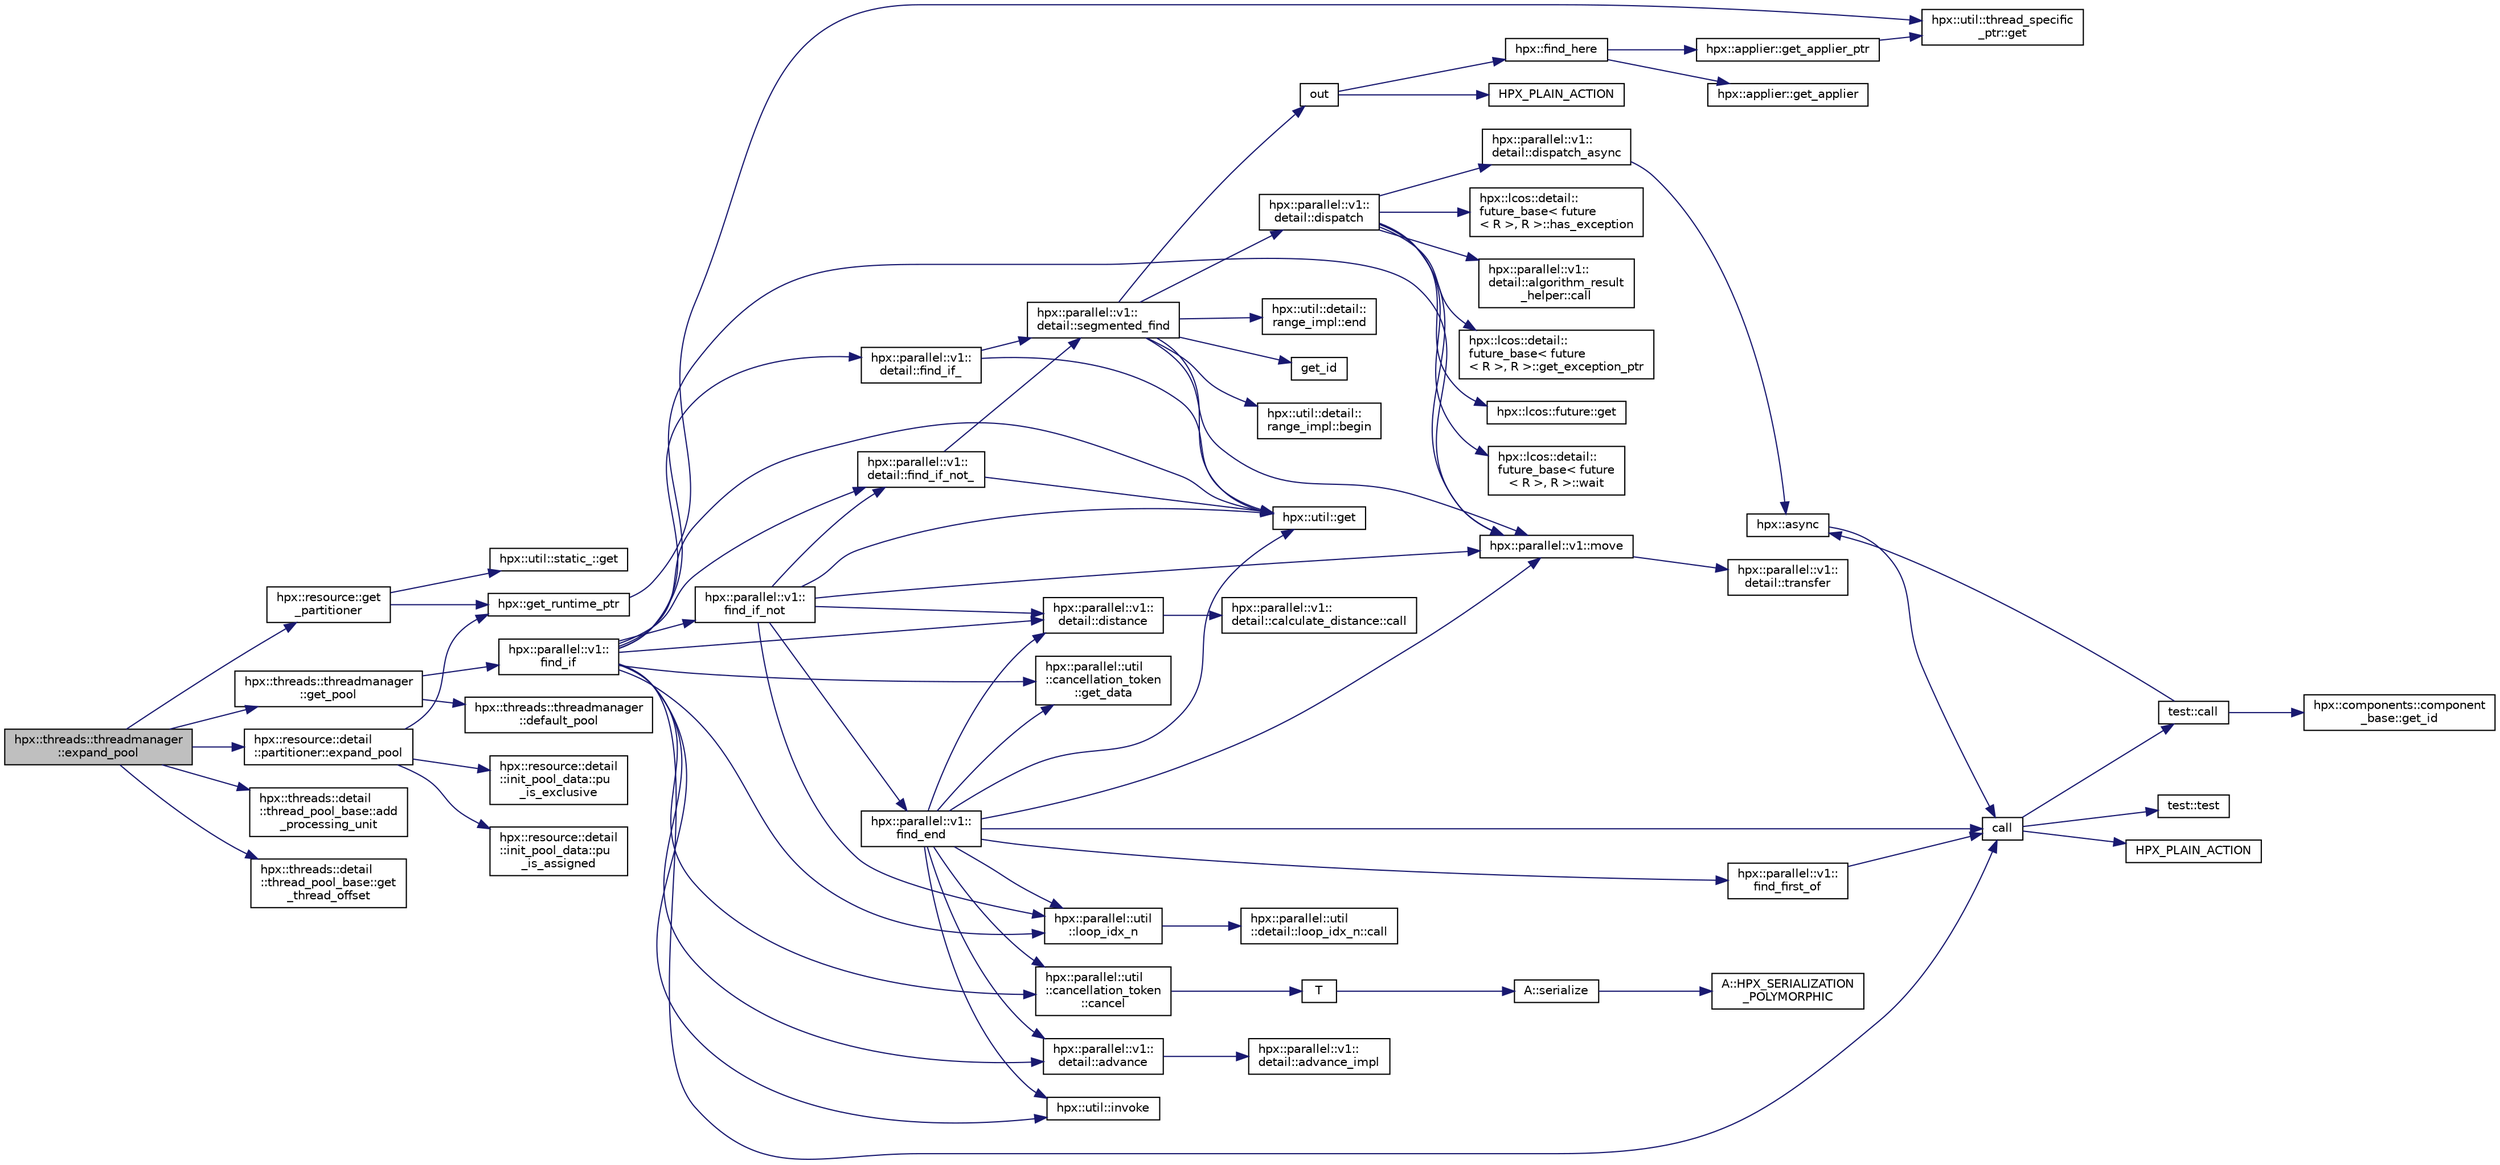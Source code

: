digraph "hpx::threads::threadmanager::expand_pool"
{
  edge [fontname="Helvetica",fontsize="10",labelfontname="Helvetica",labelfontsize="10"];
  node [fontname="Helvetica",fontsize="10",shape=record];
  rankdir="LR";
  Node696 [label="hpx::threads::threadmanager\l::expand_pool",height=0.2,width=0.4,color="black", fillcolor="grey75", style="filled", fontcolor="black"];
  Node696 -> Node697 [color="midnightblue",fontsize="10",style="solid",fontname="Helvetica"];
  Node697 [label="hpx::resource::get\l_partitioner",height=0.2,width=0.4,color="black", fillcolor="white", style="filled",URL="$dd/da5/namespacehpx_1_1resource.html#af91354c369d9a22a00581d6b6da7d0ee"];
  Node697 -> Node698 [color="midnightblue",fontsize="10",style="solid",fontname="Helvetica"];
  Node698 [label="hpx::util::static_::get",height=0.2,width=0.4,color="black", fillcolor="white", style="filled",URL="$d3/dbb/structhpx_1_1util_1_1static__.html#a2967c633948a3bf17a3b5405ef5a8318"];
  Node697 -> Node699 [color="midnightblue",fontsize="10",style="solid",fontname="Helvetica"];
  Node699 [label="hpx::get_runtime_ptr",height=0.2,width=0.4,color="black", fillcolor="white", style="filled",URL="$d8/d83/namespacehpx.html#af29daf2bb3e01b4d6495a1742b6cce64"];
  Node699 -> Node700 [color="midnightblue",fontsize="10",style="solid",fontname="Helvetica"];
  Node700 [label="hpx::util::thread_specific\l_ptr::get",height=0.2,width=0.4,color="black", fillcolor="white", style="filled",URL="$d4/d4c/structhpx_1_1util_1_1thread__specific__ptr.html#a3b27d8520710478aa41d1f74206bdba9"];
  Node696 -> Node701 [color="midnightblue",fontsize="10",style="solid",fontname="Helvetica"];
  Node701 [label="hpx::resource::detail\l::partitioner::expand_pool",height=0.2,width=0.4,color="black", fillcolor="white", style="filled",URL="$d0/dab/classhpx_1_1resource_1_1detail_1_1partitioner.html#a65f8a24b2159a999be1d5cabf35fe236"];
  Node701 -> Node699 [color="midnightblue",fontsize="10",style="solid",fontname="Helvetica"];
  Node701 -> Node702 [color="midnightblue",fontsize="10",style="solid",fontname="Helvetica"];
  Node702 [label="hpx::resource::detail\l::init_pool_data::pu\l_is_exclusive",height=0.2,width=0.4,color="black", fillcolor="white", style="filled",URL="$dc/d21/classhpx_1_1resource_1_1detail_1_1init__pool__data.html#ae87d75e52b8c3887abe2b3bea9f719d3"];
  Node701 -> Node703 [color="midnightblue",fontsize="10",style="solid",fontname="Helvetica"];
  Node703 [label="hpx::resource::detail\l::init_pool_data::pu\l_is_assigned",height=0.2,width=0.4,color="black", fillcolor="white", style="filled",URL="$dc/d21/classhpx_1_1resource_1_1detail_1_1init__pool__data.html#a068307cf3c566af597b9df1580ba231f"];
  Node696 -> Node704 [color="midnightblue",fontsize="10",style="solid",fontname="Helvetica"];
  Node704 [label="hpx::threads::threadmanager\l::get_pool",height=0.2,width=0.4,color="black", fillcolor="white", style="filled",URL="$d5/daa/classhpx_1_1threads_1_1threadmanager.html#a845e1a0201a5d57de5855af30324a4b3"];
  Node704 -> Node705 [color="midnightblue",fontsize="10",style="solid",fontname="Helvetica"];
  Node705 [label="hpx::threads::threadmanager\l::default_pool",height=0.2,width=0.4,color="black", fillcolor="white", style="filled",URL="$d5/daa/classhpx_1_1threads_1_1threadmanager.html#a851f067d03b5dd1c5e6a9a6a841e05df"];
  Node704 -> Node706 [color="midnightblue",fontsize="10",style="solid",fontname="Helvetica"];
  Node706 [label="hpx::parallel::v1::\lfind_if",height=0.2,width=0.4,color="black", fillcolor="white", style="filled",URL="$db/db9/namespacehpx_1_1parallel_1_1v1.html#a1f66ab2a9b26ef5b5ed2c08194586b86"];
  Node706 -> Node707 [color="midnightblue",fontsize="10",style="solid",fontname="Helvetica"];
  Node707 [label="hpx::parallel::v1::\ldetail::find_if_",height=0.2,width=0.4,color="black", fillcolor="white", style="filled",URL="$d2/ddd/namespacehpx_1_1parallel_1_1v1_1_1detail.html#a27a6efa17deb9853d278e8c4ca8b78e8"];
  Node707 -> Node708 [color="midnightblue",fontsize="10",style="solid",fontname="Helvetica"];
  Node708 [label="hpx::util::get",height=0.2,width=0.4,color="black", fillcolor="white", style="filled",URL="$df/dad/namespacehpx_1_1util.html#a5cbd3c41f03f4d4acaedaa4777e3cc02"];
  Node707 -> Node709 [color="midnightblue",fontsize="10",style="solid",fontname="Helvetica"];
  Node709 [label="hpx::parallel::v1::\ldetail::segmented_find",height=0.2,width=0.4,color="black", fillcolor="white", style="filled",URL="$d2/ddd/namespacehpx_1_1parallel_1_1v1_1_1detail.html#a7f37c815b51093d10c3ee3e3bb44280f"];
  Node709 -> Node710 [color="midnightblue",fontsize="10",style="solid",fontname="Helvetica"];
  Node710 [label="hpx::util::detail::\lrange_impl::end",height=0.2,width=0.4,color="black", fillcolor="white", style="filled",URL="$d4/d4a/namespacehpx_1_1util_1_1detail_1_1range__impl.html#afb2ea48b0902f52ee4d8b764807b4316"];
  Node709 -> Node711 [color="midnightblue",fontsize="10",style="solid",fontname="Helvetica"];
  Node711 [label="out",height=0.2,width=0.4,color="black", fillcolor="white", style="filled",URL="$d5/d69/wait__all__hang__1946_8cpp.html#ae95890c5079ed07d292e9e2c1b187e97"];
  Node711 -> Node712 [color="midnightblue",fontsize="10",style="solid",fontname="Helvetica"];
  Node712 [label="hpx::find_here",height=0.2,width=0.4,color="black", fillcolor="white", style="filled",URL="$d8/d83/namespacehpx.html#af07c1b6e26bcdfb1138643a1a2133cf4",tooltip="Return the global id representing this locality. "];
  Node712 -> Node713 [color="midnightblue",fontsize="10",style="solid",fontname="Helvetica"];
  Node713 [label="hpx::applier::get_applier_ptr",height=0.2,width=0.4,color="black", fillcolor="white", style="filled",URL="$d8/dcb/namespacehpx_1_1applier.html#a617483cf2b77ad3a0aa428ade7b35299"];
  Node713 -> Node700 [color="midnightblue",fontsize="10",style="solid",fontname="Helvetica"];
  Node712 -> Node714 [color="midnightblue",fontsize="10",style="solid",fontname="Helvetica"];
  Node714 [label="hpx::applier::get_applier",height=0.2,width=0.4,color="black", fillcolor="white", style="filled",URL="$d8/dcb/namespacehpx_1_1applier.html#aba1147ab54a476403b37f20a39b1e239"];
  Node711 -> Node715 [color="midnightblue",fontsize="10",style="solid",fontname="Helvetica"];
  Node715 [label="HPX_PLAIN_ACTION",height=0.2,width=0.4,color="black", fillcolor="white", style="filled",URL="$d5/d69/wait__all__hang__1946_8cpp.html#ac9bd456810a9b90073efb27cea0b1cc0"];
  Node709 -> Node716 [color="midnightblue",fontsize="10",style="solid",fontname="Helvetica"];
  Node716 [label="hpx::parallel::v1::\ldetail::dispatch",height=0.2,width=0.4,color="black", fillcolor="white", style="filled",URL="$d2/ddd/namespacehpx_1_1parallel_1_1v1_1_1detail.html#aea51ad9969d06776535d3c974216f8d0"];
  Node716 -> Node717 [color="midnightblue",fontsize="10",style="solid",fontname="Helvetica"];
  Node717 [label="hpx::parallel::v1::\ldetail::dispatch_async",height=0.2,width=0.4,color="black", fillcolor="white", style="filled",URL="$d2/ddd/namespacehpx_1_1parallel_1_1v1_1_1detail.html#a956a28c634619363658f6e201d6cc1b4"];
  Node717 -> Node718 [color="midnightblue",fontsize="10",style="solid",fontname="Helvetica"];
  Node718 [label="hpx::async",height=0.2,width=0.4,color="black", fillcolor="white", style="filled",URL="$d8/d83/namespacehpx.html#acb7d8e37b73b823956ce144f9a57eaa4"];
  Node718 -> Node719 [color="midnightblue",fontsize="10",style="solid",fontname="Helvetica"];
  Node719 [label="call",height=0.2,width=0.4,color="black", fillcolor="white", style="filled",URL="$d2/d67/promise__1620_8cpp.html#a58357f0b82bc761e1d0b9091ed563a70"];
  Node719 -> Node720 [color="midnightblue",fontsize="10",style="solid",fontname="Helvetica"];
  Node720 [label="test::test",height=0.2,width=0.4,color="black", fillcolor="white", style="filled",URL="$d8/d89/structtest.html#ab42d5ece712d716b04cb3f686f297a26"];
  Node719 -> Node721 [color="midnightblue",fontsize="10",style="solid",fontname="Helvetica"];
  Node721 [label="HPX_PLAIN_ACTION",height=0.2,width=0.4,color="black", fillcolor="white", style="filled",URL="$d2/d67/promise__1620_8cpp.html#ab96aab827a4b1fcaf66cfe0ba83fef23"];
  Node719 -> Node722 [color="midnightblue",fontsize="10",style="solid",fontname="Helvetica"];
  Node722 [label="test::call",height=0.2,width=0.4,color="black", fillcolor="white", style="filled",URL="$d8/d89/structtest.html#aeb29e7ed6518b9426ccf1344c52620ae"];
  Node722 -> Node718 [color="midnightblue",fontsize="10",style="solid",fontname="Helvetica"];
  Node722 -> Node723 [color="midnightblue",fontsize="10",style="solid",fontname="Helvetica"];
  Node723 [label="hpx::components::component\l_base::get_id",height=0.2,width=0.4,color="black", fillcolor="white", style="filled",URL="$d2/de6/classhpx_1_1components_1_1component__base.html#a4c8fd93514039bdf01c48d66d82b19cd"];
  Node716 -> Node724 [color="midnightblue",fontsize="10",style="solid",fontname="Helvetica"];
  Node724 [label="hpx::lcos::detail::\lfuture_base\< future\l\< R \>, R \>::wait",height=0.2,width=0.4,color="black", fillcolor="white", style="filled",URL="$d5/dd7/classhpx_1_1lcos_1_1detail_1_1future__base.html#a028190ad98b2865e267745247b6b5ae8"];
  Node716 -> Node725 [color="midnightblue",fontsize="10",style="solid",fontname="Helvetica"];
  Node725 [label="hpx::lcos::detail::\lfuture_base\< future\l\< R \>, R \>::has_exception",height=0.2,width=0.4,color="black", fillcolor="white", style="filled",URL="$d5/dd7/classhpx_1_1lcos_1_1detail_1_1future__base.html#aa95b01f70ad95706ae420ff1db2e5b99"];
  Node716 -> Node726 [color="midnightblue",fontsize="10",style="solid",fontname="Helvetica"];
  Node726 [label="hpx::parallel::v1::\ldetail::algorithm_result\l_helper::call",height=0.2,width=0.4,color="black", fillcolor="white", style="filled",URL="$dd/db9/structhpx_1_1parallel_1_1v1_1_1detail_1_1algorithm__result__helper.html#abdcc26190b14b00b7337190689f022d7"];
  Node716 -> Node727 [color="midnightblue",fontsize="10",style="solid",fontname="Helvetica"];
  Node727 [label="hpx::lcos::detail::\lfuture_base\< future\l\< R \>, R \>::get_exception_ptr",height=0.2,width=0.4,color="black", fillcolor="white", style="filled",URL="$d5/dd7/classhpx_1_1lcos_1_1detail_1_1future__base.html#a03dca31d4505202a21d26554248bd744"];
  Node716 -> Node728 [color="midnightblue",fontsize="10",style="solid",fontname="Helvetica"];
  Node728 [label="hpx::parallel::v1::move",height=0.2,width=0.4,color="black", fillcolor="white", style="filled",URL="$db/db9/namespacehpx_1_1parallel_1_1v1.html#aa7c4ede081ce786c9d1eb1adff495cfc"];
  Node728 -> Node729 [color="midnightblue",fontsize="10",style="solid",fontname="Helvetica"];
  Node729 [label="hpx::parallel::v1::\ldetail::transfer",height=0.2,width=0.4,color="black", fillcolor="white", style="filled",URL="$d2/ddd/namespacehpx_1_1parallel_1_1v1_1_1detail.html#ab1b56a05e1885ca7cc7ffa1804dd2f3c"];
  Node716 -> Node730 [color="midnightblue",fontsize="10",style="solid",fontname="Helvetica"];
  Node730 [label="hpx::lcos::future::get",height=0.2,width=0.4,color="black", fillcolor="white", style="filled",URL="$d0/d33/classhpx_1_1lcos_1_1future.html#a8c28269486d5620ac48af349f17bb41c"];
  Node709 -> Node731 [color="midnightblue",fontsize="10",style="solid",fontname="Helvetica"];
  Node731 [label="get_id",height=0.2,width=0.4,color="black", fillcolor="white", style="filled",URL="$d8/d3c/simple__future__continuation_8cpp.html#a64b28a4bbb16e7f78fc14c60466ddd8d"];
  Node709 -> Node732 [color="midnightblue",fontsize="10",style="solid",fontname="Helvetica"];
  Node732 [label="hpx::util::detail::\lrange_impl::begin",height=0.2,width=0.4,color="black", fillcolor="white", style="filled",URL="$d4/d4a/namespacehpx_1_1util_1_1detail_1_1range__impl.html#a31e165df2b865cdd961f35ce938db41a"];
  Node709 -> Node708 [color="midnightblue",fontsize="10",style="solid",fontname="Helvetica"];
  Node709 -> Node728 [color="midnightblue",fontsize="10",style="solid",fontname="Helvetica"];
  Node706 -> Node733 [color="midnightblue",fontsize="10",style="solid",fontname="Helvetica"];
  Node733 [label="hpx::parallel::v1::\lfind_if_not",height=0.2,width=0.4,color="black", fillcolor="white", style="filled",URL="$db/db9/namespacehpx_1_1parallel_1_1v1.html#ac7aaee4759c37f4d0e83b51f313aa28d"];
  Node733 -> Node734 [color="midnightblue",fontsize="10",style="solid",fontname="Helvetica"];
  Node734 [label="hpx::parallel::v1::\ldetail::find_if_not_",height=0.2,width=0.4,color="black", fillcolor="white", style="filled",URL="$d2/ddd/namespacehpx_1_1parallel_1_1v1_1_1detail.html#aafbf827b88ba9787c515b4abefa8afaf"];
  Node734 -> Node708 [color="midnightblue",fontsize="10",style="solid",fontname="Helvetica"];
  Node734 -> Node709 [color="midnightblue",fontsize="10",style="solid",fontname="Helvetica"];
  Node733 -> Node735 [color="midnightblue",fontsize="10",style="solid",fontname="Helvetica"];
  Node735 [label="hpx::parallel::v1::\lfind_end",height=0.2,width=0.4,color="black", fillcolor="white", style="filled",URL="$db/db9/namespacehpx_1_1parallel_1_1v1.html#a26511ec61e75971d7c4c15c021548f9d"];
  Node735 -> Node719 [color="midnightblue",fontsize="10",style="solid",fontname="Helvetica"];
  Node735 -> Node736 [color="midnightblue",fontsize="10",style="solid",fontname="Helvetica"];
  Node736 [label="hpx::parallel::v1::\lfind_first_of",height=0.2,width=0.4,color="black", fillcolor="white", style="filled",URL="$db/db9/namespacehpx_1_1parallel_1_1v1.html#a988f5accc11d8cef97afdbc5470a9351"];
  Node736 -> Node719 [color="midnightblue",fontsize="10",style="solid",fontname="Helvetica"];
  Node735 -> Node737 [color="midnightblue",fontsize="10",style="solid",fontname="Helvetica"];
  Node737 [label="hpx::util::invoke",height=0.2,width=0.4,color="black", fillcolor="white", style="filled",URL="$df/dad/namespacehpx_1_1util.html#a9ed3f52b36e725e476dbf5099134ed3d"];
  Node735 -> Node738 [color="midnightblue",fontsize="10",style="solid",fontname="Helvetica"];
  Node738 [label="hpx::parallel::v1::\ldetail::distance",height=0.2,width=0.4,color="black", fillcolor="white", style="filled",URL="$d2/ddd/namespacehpx_1_1parallel_1_1v1_1_1detail.html#a6bea3c6a5f470cad11f27ee6bab4a33f"];
  Node738 -> Node739 [color="midnightblue",fontsize="10",style="solid",fontname="Helvetica"];
  Node739 [label="hpx::parallel::v1::\ldetail::calculate_distance::call",height=0.2,width=0.4,color="black", fillcolor="white", style="filled",URL="$db/dfa/structhpx_1_1parallel_1_1v1_1_1detail_1_1calculate__distance.html#a950a6627830a7d019ac0e734b0a447bf"];
  Node735 -> Node708 [color="midnightblue",fontsize="10",style="solid",fontname="Helvetica"];
  Node735 -> Node728 [color="midnightblue",fontsize="10",style="solid",fontname="Helvetica"];
  Node735 -> Node740 [color="midnightblue",fontsize="10",style="solid",fontname="Helvetica"];
  Node740 [label="hpx::parallel::util\l::loop_idx_n",height=0.2,width=0.4,color="black", fillcolor="white", style="filled",URL="$df/dc6/namespacehpx_1_1parallel_1_1util.html#a5ead56022529c79b23199382a2dc7766"];
  Node740 -> Node741 [color="midnightblue",fontsize="10",style="solid",fontname="Helvetica"];
  Node741 [label="hpx::parallel::util\l::detail::loop_idx_n::call",height=0.2,width=0.4,color="black", fillcolor="white", style="filled",URL="$d1/d45/structhpx_1_1parallel_1_1util_1_1detail_1_1loop__idx__n.html#a6cf1cdf1c2db703be4edd390846da01a"];
  Node735 -> Node742 [color="midnightblue",fontsize="10",style="solid",fontname="Helvetica"];
  Node742 [label="hpx::parallel::util\l::cancellation_token\l::cancel",height=0.2,width=0.4,color="black", fillcolor="white", style="filled",URL="$d7/dc1/classhpx_1_1parallel_1_1util_1_1cancellation__token.html#a7c04c9ed73eaa872cfd6b72b52922796"];
  Node742 -> Node743 [color="midnightblue",fontsize="10",style="solid",fontname="Helvetica"];
  Node743 [label="T",height=0.2,width=0.4,color="black", fillcolor="white", style="filled",URL="$db/d33/polymorphic__semiintrusive__template_8cpp.html#ad187658f9cb91c1312b39ae7e896f1ea"];
  Node743 -> Node744 [color="midnightblue",fontsize="10",style="solid",fontname="Helvetica"];
  Node744 [label="A::serialize",height=0.2,width=0.4,color="black", fillcolor="white", style="filled",URL="$d7/da0/struct_a.html#a5f5c287cf471e274ed9dda0da1592212"];
  Node744 -> Node745 [color="midnightblue",fontsize="10",style="solid",fontname="Helvetica"];
  Node745 [label="A::HPX_SERIALIZATION\l_POLYMORPHIC",height=0.2,width=0.4,color="black", fillcolor="white", style="filled",URL="$d7/da0/struct_a.html#ada978cc156cebbafddb1f3aa4c01918c"];
  Node735 -> Node746 [color="midnightblue",fontsize="10",style="solid",fontname="Helvetica"];
  Node746 [label="hpx::parallel::util\l::cancellation_token\l::get_data",height=0.2,width=0.4,color="black", fillcolor="white", style="filled",URL="$d7/dc1/classhpx_1_1parallel_1_1util_1_1cancellation__token.html#a63ec3c9e5287d23c9e9d4ce1777e49d2"];
  Node735 -> Node747 [color="midnightblue",fontsize="10",style="solid",fontname="Helvetica"];
  Node747 [label="hpx::parallel::v1::\ldetail::advance",height=0.2,width=0.4,color="black", fillcolor="white", style="filled",URL="$d2/ddd/namespacehpx_1_1parallel_1_1v1_1_1detail.html#ad9fca7bce7b3e3c32302967ffc1fb4a4"];
  Node747 -> Node748 [color="midnightblue",fontsize="10",style="solid",fontname="Helvetica"];
  Node748 [label="hpx::parallel::v1::\ldetail::advance_impl",height=0.2,width=0.4,color="black", fillcolor="white", style="filled",URL="$d2/ddd/namespacehpx_1_1parallel_1_1v1_1_1detail.html#ad4fa62ca115927187e4063b65ee5f317"];
  Node733 -> Node738 [color="midnightblue",fontsize="10",style="solid",fontname="Helvetica"];
  Node733 -> Node708 [color="midnightblue",fontsize="10",style="solid",fontname="Helvetica"];
  Node733 -> Node728 [color="midnightblue",fontsize="10",style="solid",fontname="Helvetica"];
  Node733 -> Node740 [color="midnightblue",fontsize="10",style="solid",fontname="Helvetica"];
  Node706 -> Node737 [color="midnightblue",fontsize="10",style="solid",fontname="Helvetica"];
  Node706 -> Node738 [color="midnightblue",fontsize="10",style="solid",fontname="Helvetica"];
  Node706 -> Node708 [color="midnightblue",fontsize="10",style="solid",fontname="Helvetica"];
  Node706 -> Node728 [color="midnightblue",fontsize="10",style="solid",fontname="Helvetica"];
  Node706 -> Node740 [color="midnightblue",fontsize="10",style="solid",fontname="Helvetica"];
  Node706 -> Node742 [color="midnightblue",fontsize="10",style="solid",fontname="Helvetica"];
  Node706 -> Node746 [color="midnightblue",fontsize="10",style="solid",fontname="Helvetica"];
  Node706 -> Node747 [color="midnightblue",fontsize="10",style="solid",fontname="Helvetica"];
  Node706 -> Node734 [color="midnightblue",fontsize="10",style="solid",fontname="Helvetica"];
  Node706 -> Node719 [color="midnightblue",fontsize="10",style="solid",fontname="Helvetica"];
  Node696 -> Node749 [color="midnightblue",fontsize="10",style="solid",fontname="Helvetica"];
  Node749 [label="hpx::threads::detail\l::thread_pool_base::add\l_processing_unit",height=0.2,width=0.4,color="black", fillcolor="white", style="filled",URL="$de/dae/classhpx_1_1threads_1_1detail_1_1thread__pool__base.html#a191cd27ce3720d9630eba943f48bd120"];
  Node696 -> Node750 [color="midnightblue",fontsize="10",style="solid",fontname="Helvetica"];
  Node750 [label="hpx::threads::detail\l::thread_pool_base::get\l_thread_offset",height=0.2,width=0.4,color="black", fillcolor="white", style="filled",URL="$de/dae/classhpx_1_1threads_1_1detail_1_1thread__pool__base.html#ab3dbb823b4226bce30c9b1b3b9aa8b55"];
}
